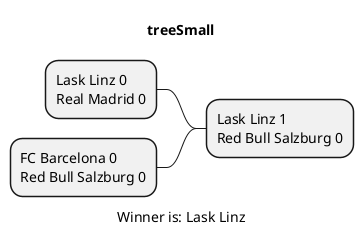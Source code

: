 @startmindmap treeSmall.png
title treeSmall

- Lask Linz 1 \nRed Bull Salzburg 0

-- Lask Linz 0 \nReal Madrid 0

-- FC Barcelona 0 \nRed Bull Salzburg 0
caption Winner is: Lask Linz
@endmindmap

